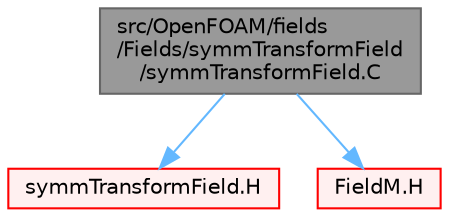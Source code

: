 digraph "src/OpenFOAM/fields/Fields/symmTransformField/symmTransformField.C"
{
 // LATEX_PDF_SIZE
  bgcolor="transparent";
  edge [fontname=Helvetica,fontsize=10,labelfontname=Helvetica,labelfontsize=10];
  node [fontname=Helvetica,fontsize=10,shape=box,height=0.2,width=0.4];
  Node1 [id="Node000001",label="src/OpenFOAM/fields\l/Fields/symmTransformField\l/symmTransformField.C",height=0.2,width=0.4,color="gray40", fillcolor="grey60", style="filled", fontcolor="black",tooltip=" "];
  Node1 -> Node2 [id="edge1_Node000001_Node000002",color="steelblue1",style="solid",tooltip=" "];
  Node2 [id="Node000002",label="symmTransformField.H",height=0.2,width=0.4,color="red", fillcolor="#FFF0F0", style="filled",URL="$symmTransformField_8H.html",tooltip=" "];
  Node1 -> Node184 [id="edge2_Node000001_Node000184",color="steelblue1",style="solid",tooltip=" "];
  Node184 [id="Node000184",label="FieldM.H",height=0.2,width=0.4,color="red", fillcolor="#FFF0F0", style="filled",URL="$FieldM_8H.html",tooltip="Declaration macros for Field<Type> algebra."];
}
